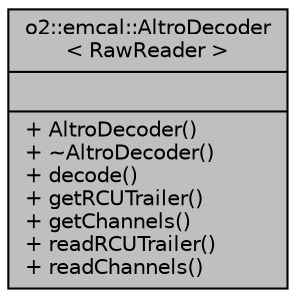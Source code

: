 digraph "o2::emcal::AltroDecoder&lt; RawReader &gt;"
{
 // INTERACTIVE_SVG=YES
  bgcolor="transparent";
  edge [fontname="Helvetica",fontsize="10",labelfontname="Helvetica",labelfontsize="10"];
  node [fontname="Helvetica",fontsize="10",shape=record];
  Node1 [label="{o2::emcal::AltroDecoder\l\< RawReader \>\n||+ AltroDecoder()\l+ ~AltroDecoder()\l+ decode()\l+ getRCUTrailer()\l+ getChannels()\l+ readRCUTrailer()\l+ readChannels()\l}",height=0.2,width=0.4,color="black", fillcolor="grey75", style="filled", fontcolor="black"];
}
